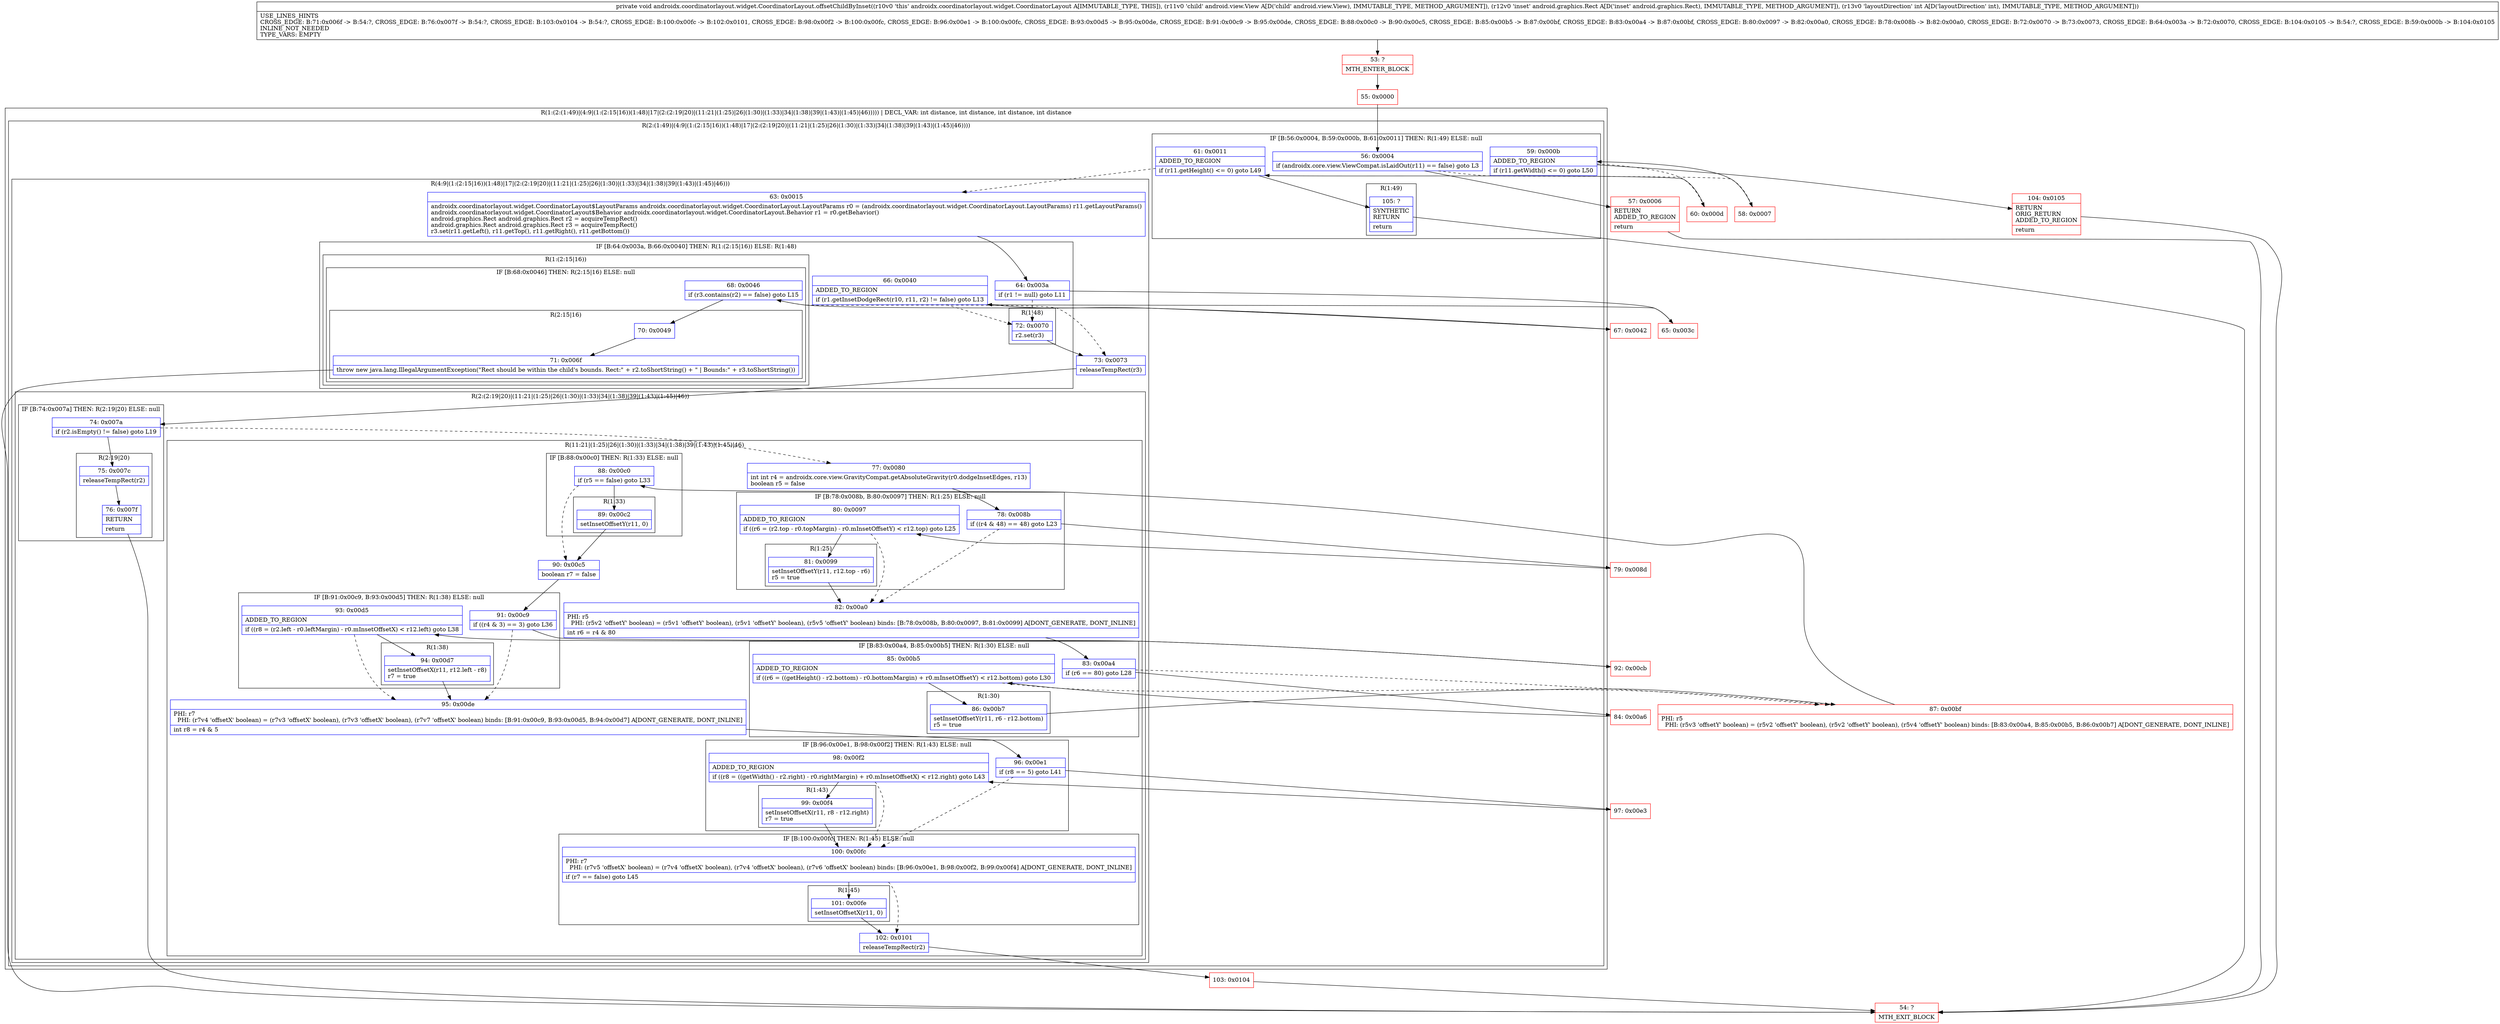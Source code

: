 digraph "CFG forandroidx.coordinatorlayout.widget.CoordinatorLayout.offsetChildByInset(Landroid\/view\/View;Landroid\/graphics\/Rect;I)V" {
subgraph cluster_Region_1460257868 {
label = "R(1:(2:(1:49)|(4:9|(1:(2:15|16))(1:48)|17|(2:(2:19|20)|(11:21|(1:25)|26|(1:30)|(1:33)|34|(1:38)|39|(1:43)|(1:45)|46))))) | DECL_VAR: int distance, int distance, int distance, int distance\l";
node [shape=record,color=blue];
subgraph cluster_Region_1393641683 {
label = "R(2:(1:49)|(4:9|(1:(2:15|16))(1:48)|17|(2:(2:19|20)|(11:21|(1:25)|26|(1:30)|(1:33)|34|(1:38)|39|(1:43)|(1:45)|46))))";
node [shape=record,color=blue];
subgraph cluster_IfRegion_1066087088 {
label = "IF [B:56:0x0004, B:59:0x000b, B:61:0x0011] THEN: R(1:49) ELSE: null";
node [shape=record,color=blue];
Node_56 [shape=record,label="{56\:\ 0x0004|if (androidx.core.view.ViewCompat.isLaidOut(r11) == false) goto L3\l}"];
Node_59 [shape=record,label="{59\:\ 0x000b|ADDED_TO_REGION\l|if (r11.getWidth() \<= 0) goto L50\l}"];
Node_61 [shape=record,label="{61\:\ 0x0011|ADDED_TO_REGION\l|if (r11.getHeight() \<= 0) goto L49\l}"];
subgraph cluster_Region_1286349921 {
label = "R(1:49)";
node [shape=record,color=blue];
Node_105 [shape=record,label="{105\:\ ?|SYNTHETIC\lRETURN\l|return\l}"];
}
}
subgraph cluster_Region_727535392 {
label = "R(4:9|(1:(2:15|16))(1:48)|17|(2:(2:19|20)|(11:21|(1:25)|26|(1:30)|(1:33)|34|(1:38)|39|(1:43)|(1:45)|46)))";
node [shape=record,color=blue];
Node_63 [shape=record,label="{63\:\ 0x0015|androidx.coordinatorlayout.widget.CoordinatorLayout$LayoutParams androidx.coordinatorlayout.widget.CoordinatorLayout.LayoutParams r0 = (androidx.coordinatorlayout.widget.CoordinatorLayout.LayoutParams) r11.getLayoutParams()\landroidx.coordinatorlayout.widget.CoordinatorLayout$Behavior androidx.coordinatorlayout.widget.CoordinatorLayout.Behavior r1 = r0.getBehavior()\landroid.graphics.Rect android.graphics.Rect r2 = acquireTempRect()\landroid.graphics.Rect android.graphics.Rect r3 = acquireTempRect()\lr3.set(r11.getLeft(), r11.getTop(), r11.getRight(), r11.getBottom())\l}"];
subgraph cluster_IfRegion_632409968 {
label = "IF [B:64:0x003a, B:66:0x0040] THEN: R(1:(2:15|16)) ELSE: R(1:48)";
node [shape=record,color=blue];
Node_64 [shape=record,label="{64\:\ 0x003a|if (r1 != null) goto L11\l}"];
Node_66 [shape=record,label="{66\:\ 0x0040|ADDED_TO_REGION\l|if (r1.getInsetDodgeRect(r10, r11, r2) != false) goto L13\l}"];
subgraph cluster_Region_1436463644 {
label = "R(1:(2:15|16))";
node [shape=record,color=blue];
subgraph cluster_IfRegion_271095938 {
label = "IF [B:68:0x0046] THEN: R(2:15|16) ELSE: null";
node [shape=record,color=blue];
Node_68 [shape=record,label="{68\:\ 0x0046|if (r3.contains(r2) == false) goto L15\l}"];
subgraph cluster_Region_1341782974 {
label = "R(2:15|16)";
node [shape=record,color=blue];
Node_70 [shape=record,label="{70\:\ 0x0049}"];
Node_71 [shape=record,label="{71\:\ 0x006f|throw new java.lang.IllegalArgumentException(\"Rect should be within the child's bounds. Rect:\" + r2.toShortString() + \" \| Bounds:\" + r3.toShortString())\l}"];
}
}
}
subgraph cluster_Region_246436717 {
label = "R(1:48)";
node [shape=record,color=blue];
Node_72 [shape=record,label="{72\:\ 0x0070|r2.set(r3)\l}"];
}
}
Node_73 [shape=record,label="{73\:\ 0x0073|releaseTempRect(r3)\l}"];
subgraph cluster_Region_210775980 {
label = "R(2:(2:19|20)|(11:21|(1:25)|26|(1:30)|(1:33)|34|(1:38)|39|(1:43)|(1:45)|46))";
node [shape=record,color=blue];
subgraph cluster_IfRegion_626120580 {
label = "IF [B:74:0x007a] THEN: R(2:19|20) ELSE: null";
node [shape=record,color=blue];
Node_74 [shape=record,label="{74\:\ 0x007a|if (r2.isEmpty() != false) goto L19\l}"];
subgraph cluster_Region_1911142180 {
label = "R(2:19|20)";
node [shape=record,color=blue];
Node_75 [shape=record,label="{75\:\ 0x007c|releaseTempRect(r2)\l}"];
Node_76 [shape=record,label="{76\:\ 0x007f|RETURN\l|return\l}"];
}
}
subgraph cluster_Region_629385716 {
label = "R(11:21|(1:25)|26|(1:30)|(1:33)|34|(1:38)|39|(1:43)|(1:45)|46)";
node [shape=record,color=blue];
Node_77 [shape=record,label="{77\:\ 0x0080|int int r4 = androidx.core.view.GravityCompat.getAbsoluteGravity(r0.dodgeInsetEdges, r13)\lboolean r5 = false\l}"];
subgraph cluster_IfRegion_827205474 {
label = "IF [B:78:0x008b, B:80:0x0097] THEN: R(1:25) ELSE: null";
node [shape=record,color=blue];
Node_78 [shape=record,label="{78\:\ 0x008b|if ((r4 & 48) == 48) goto L23\l}"];
Node_80 [shape=record,label="{80\:\ 0x0097|ADDED_TO_REGION\l|if ((r6 = (r2.top \- r0.topMargin) \- r0.mInsetOffsetY) \< r12.top) goto L25\l}"];
subgraph cluster_Region_2112526547 {
label = "R(1:25)";
node [shape=record,color=blue];
Node_81 [shape=record,label="{81\:\ 0x0099|setInsetOffsetY(r11, r12.top \- r6)\lr5 = true\l}"];
}
}
Node_82 [shape=record,label="{82\:\ 0x00a0|PHI: r5 \l  PHI: (r5v2 'offsetY' boolean) = (r5v1 'offsetY' boolean), (r5v1 'offsetY' boolean), (r5v5 'offsetY' boolean) binds: [B:78:0x008b, B:80:0x0097, B:81:0x0099] A[DONT_GENERATE, DONT_INLINE]\l|int r6 = r4 & 80\l}"];
subgraph cluster_IfRegion_479541035 {
label = "IF [B:83:0x00a4, B:85:0x00b5] THEN: R(1:30) ELSE: null";
node [shape=record,color=blue];
Node_83 [shape=record,label="{83\:\ 0x00a4|if (r6 == 80) goto L28\l}"];
Node_85 [shape=record,label="{85\:\ 0x00b5|ADDED_TO_REGION\l|if ((r6 = ((getHeight() \- r2.bottom) \- r0.bottomMargin) + r0.mInsetOffsetY) \< r12.bottom) goto L30\l}"];
subgraph cluster_Region_1900910252 {
label = "R(1:30)";
node [shape=record,color=blue];
Node_86 [shape=record,label="{86\:\ 0x00b7|setInsetOffsetY(r11, r6 \- r12.bottom)\lr5 = true\l}"];
}
}
subgraph cluster_IfRegion_1454148893 {
label = "IF [B:88:0x00c0] THEN: R(1:33) ELSE: null";
node [shape=record,color=blue];
Node_88 [shape=record,label="{88\:\ 0x00c0|if (r5 == false) goto L33\l}"];
subgraph cluster_Region_1785238076 {
label = "R(1:33)";
node [shape=record,color=blue];
Node_89 [shape=record,label="{89\:\ 0x00c2|setInsetOffsetY(r11, 0)\l}"];
}
}
Node_90 [shape=record,label="{90\:\ 0x00c5|boolean r7 = false\l}"];
subgraph cluster_IfRegion_1567645654 {
label = "IF [B:91:0x00c9, B:93:0x00d5] THEN: R(1:38) ELSE: null";
node [shape=record,color=blue];
Node_91 [shape=record,label="{91\:\ 0x00c9|if ((r4 & 3) == 3) goto L36\l}"];
Node_93 [shape=record,label="{93\:\ 0x00d5|ADDED_TO_REGION\l|if ((r8 = (r2.left \- r0.leftMargin) \- r0.mInsetOffsetX) \< r12.left) goto L38\l}"];
subgraph cluster_Region_2007319417 {
label = "R(1:38)";
node [shape=record,color=blue];
Node_94 [shape=record,label="{94\:\ 0x00d7|setInsetOffsetX(r11, r12.left \- r8)\lr7 = true\l}"];
}
}
Node_95 [shape=record,label="{95\:\ 0x00de|PHI: r7 \l  PHI: (r7v4 'offsetX' boolean) = (r7v3 'offsetX' boolean), (r7v3 'offsetX' boolean), (r7v7 'offsetX' boolean) binds: [B:91:0x00c9, B:93:0x00d5, B:94:0x00d7] A[DONT_GENERATE, DONT_INLINE]\l|int r8 = r4 & 5\l}"];
subgraph cluster_IfRegion_1694794117 {
label = "IF [B:96:0x00e1, B:98:0x00f2] THEN: R(1:43) ELSE: null";
node [shape=record,color=blue];
Node_96 [shape=record,label="{96\:\ 0x00e1|if (r8 == 5) goto L41\l}"];
Node_98 [shape=record,label="{98\:\ 0x00f2|ADDED_TO_REGION\l|if ((r8 = ((getWidth() \- r2.right) \- r0.rightMargin) + r0.mInsetOffsetX) \< r12.right) goto L43\l}"];
subgraph cluster_Region_1790988411 {
label = "R(1:43)";
node [shape=record,color=blue];
Node_99 [shape=record,label="{99\:\ 0x00f4|setInsetOffsetX(r11, r8 \- r12.right)\lr7 = true\l}"];
}
}
subgraph cluster_IfRegion_1587568990 {
label = "IF [B:100:0x00fc] THEN: R(1:45) ELSE: null";
node [shape=record,color=blue];
Node_100 [shape=record,label="{100\:\ 0x00fc|PHI: r7 \l  PHI: (r7v5 'offsetX' boolean) = (r7v4 'offsetX' boolean), (r7v4 'offsetX' boolean), (r7v6 'offsetX' boolean) binds: [B:96:0x00e1, B:98:0x00f2, B:99:0x00f4] A[DONT_GENERATE, DONT_INLINE]\l|if (r7 == false) goto L45\l}"];
subgraph cluster_Region_1196047420 {
label = "R(1:45)";
node [shape=record,color=blue];
Node_101 [shape=record,label="{101\:\ 0x00fe|setInsetOffsetX(r11, 0)\l}"];
}
}
Node_102 [shape=record,label="{102\:\ 0x0101|releaseTempRect(r2)\l}"];
}
}
}
}
}
Node_53 [shape=record,color=red,label="{53\:\ ?|MTH_ENTER_BLOCK\l}"];
Node_55 [shape=record,color=red,label="{55\:\ 0x0000}"];
Node_57 [shape=record,color=red,label="{57\:\ 0x0006|RETURN\lADDED_TO_REGION\l|return\l}"];
Node_54 [shape=record,color=red,label="{54\:\ ?|MTH_EXIT_BLOCK\l}"];
Node_58 [shape=record,color=red,label="{58\:\ 0x0007}"];
Node_60 [shape=record,color=red,label="{60\:\ 0x000d}"];
Node_65 [shape=record,color=red,label="{65\:\ 0x003c}"];
Node_67 [shape=record,color=red,label="{67\:\ 0x0042}"];
Node_79 [shape=record,color=red,label="{79\:\ 0x008d}"];
Node_84 [shape=record,color=red,label="{84\:\ 0x00a6}"];
Node_87 [shape=record,color=red,label="{87\:\ 0x00bf|PHI: r5 \l  PHI: (r5v3 'offsetY' boolean) = (r5v2 'offsetY' boolean), (r5v2 'offsetY' boolean), (r5v4 'offsetY' boolean) binds: [B:83:0x00a4, B:85:0x00b5, B:86:0x00b7] A[DONT_GENERATE, DONT_INLINE]\l}"];
Node_92 [shape=record,color=red,label="{92\:\ 0x00cb}"];
Node_97 [shape=record,color=red,label="{97\:\ 0x00e3}"];
Node_103 [shape=record,color=red,label="{103\:\ 0x0104}"];
Node_104 [shape=record,color=red,label="{104\:\ 0x0105|RETURN\lORIG_RETURN\lADDED_TO_REGION\l|return\l}"];
MethodNode[shape=record,label="{private void androidx.coordinatorlayout.widget.CoordinatorLayout.offsetChildByInset((r10v0 'this' androidx.coordinatorlayout.widget.CoordinatorLayout A[IMMUTABLE_TYPE, THIS]), (r11v0 'child' android.view.View A[D('child' android.view.View), IMMUTABLE_TYPE, METHOD_ARGUMENT]), (r12v0 'inset' android.graphics.Rect A[D('inset' android.graphics.Rect), IMMUTABLE_TYPE, METHOD_ARGUMENT]), (r13v0 'layoutDirection' int A[D('layoutDirection' int), IMMUTABLE_TYPE, METHOD_ARGUMENT]))  | USE_LINES_HINTS\lCROSS_EDGE: B:71:0x006f \-\> B:54:?, CROSS_EDGE: B:76:0x007f \-\> B:54:?, CROSS_EDGE: B:103:0x0104 \-\> B:54:?, CROSS_EDGE: B:100:0x00fc \-\> B:102:0x0101, CROSS_EDGE: B:98:0x00f2 \-\> B:100:0x00fc, CROSS_EDGE: B:96:0x00e1 \-\> B:100:0x00fc, CROSS_EDGE: B:93:0x00d5 \-\> B:95:0x00de, CROSS_EDGE: B:91:0x00c9 \-\> B:95:0x00de, CROSS_EDGE: B:88:0x00c0 \-\> B:90:0x00c5, CROSS_EDGE: B:85:0x00b5 \-\> B:87:0x00bf, CROSS_EDGE: B:83:0x00a4 \-\> B:87:0x00bf, CROSS_EDGE: B:80:0x0097 \-\> B:82:0x00a0, CROSS_EDGE: B:78:0x008b \-\> B:82:0x00a0, CROSS_EDGE: B:72:0x0070 \-\> B:73:0x0073, CROSS_EDGE: B:64:0x003a \-\> B:72:0x0070, CROSS_EDGE: B:104:0x0105 \-\> B:54:?, CROSS_EDGE: B:59:0x000b \-\> B:104:0x0105\lINLINE_NOT_NEEDED\lTYPE_VARS: EMPTY\l}"];
MethodNode -> Node_53;Node_56 -> Node_57;
Node_56 -> Node_58[style=dashed];
Node_59 -> Node_60[style=dashed];
Node_59 -> Node_104;
Node_61 -> Node_63[style=dashed];
Node_61 -> Node_105;
Node_105 -> Node_54;
Node_63 -> Node_64;
Node_64 -> Node_65;
Node_64 -> Node_72[style=dashed];
Node_66 -> Node_67;
Node_66 -> Node_72[style=dashed];
Node_68 -> Node_70;
Node_68 -> Node_73[style=dashed];
Node_70 -> Node_71;
Node_71 -> Node_54;
Node_72 -> Node_73;
Node_73 -> Node_74;
Node_74 -> Node_75;
Node_74 -> Node_77[style=dashed];
Node_75 -> Node_76;
Node_76 -> Node_54;
Node_77 -> Node_78;
Node_78 -> Node_79;
Node_78 -> Node_82[style=dashed];
Node_80 -> Node_81;
Node_80 -> Node_82[style=dashed];
Node_81 -> Node_82;
Node_82 -> Node_83;
Node_83 -> Node_84;
Node_83 -> Node_87[style=dashed];
Node_85 -> Node_86;
Node_85 -> Node_87[style=dashed];
Node_86 -> Node_87;
Node_88 -> Node_89;
Node_88 -> Node_90[style=dashed];
Node_89 -> Node_90;
Node_90 -> Node_91;
Node_91 -> Node_92;
Node_91 -> Node_95[style=dashed];
Node_93 -> Node_94;
Node_93 -> Node_95[style=dashed];
Node_94 -> Node_95;
Node_95 -> Node_96;
Node_96 -> Node_97;
Node_96 -> Node_100[style=dashed];
Node_98 -> Node_99;
Node_98 -> Node_100[style=dashed];
Node_99 -> Node_100;
Node_100 -> Node_101;
Node_100 -> Node_102[style=dashed];
Node_101 -> Node_102;
Node_102 -> Node_103;
Node_53 -> Node_55;
Node_55 -> Node_56;
Node_57 -> Node_54;
Node_58 -> Node_59;
Node_60 -> Node_61;
Node_65 -> Node_66;
Node_67 -> Node_68;
Node_79 -> Node_80;
Node_84 -> Node_85;
Node_87 -> Node_88;
Node_92 -> Node_93;
Node_97 -> Node_98;
Node_103 -> Node_54;
Node_104 -> Node_54;
}

